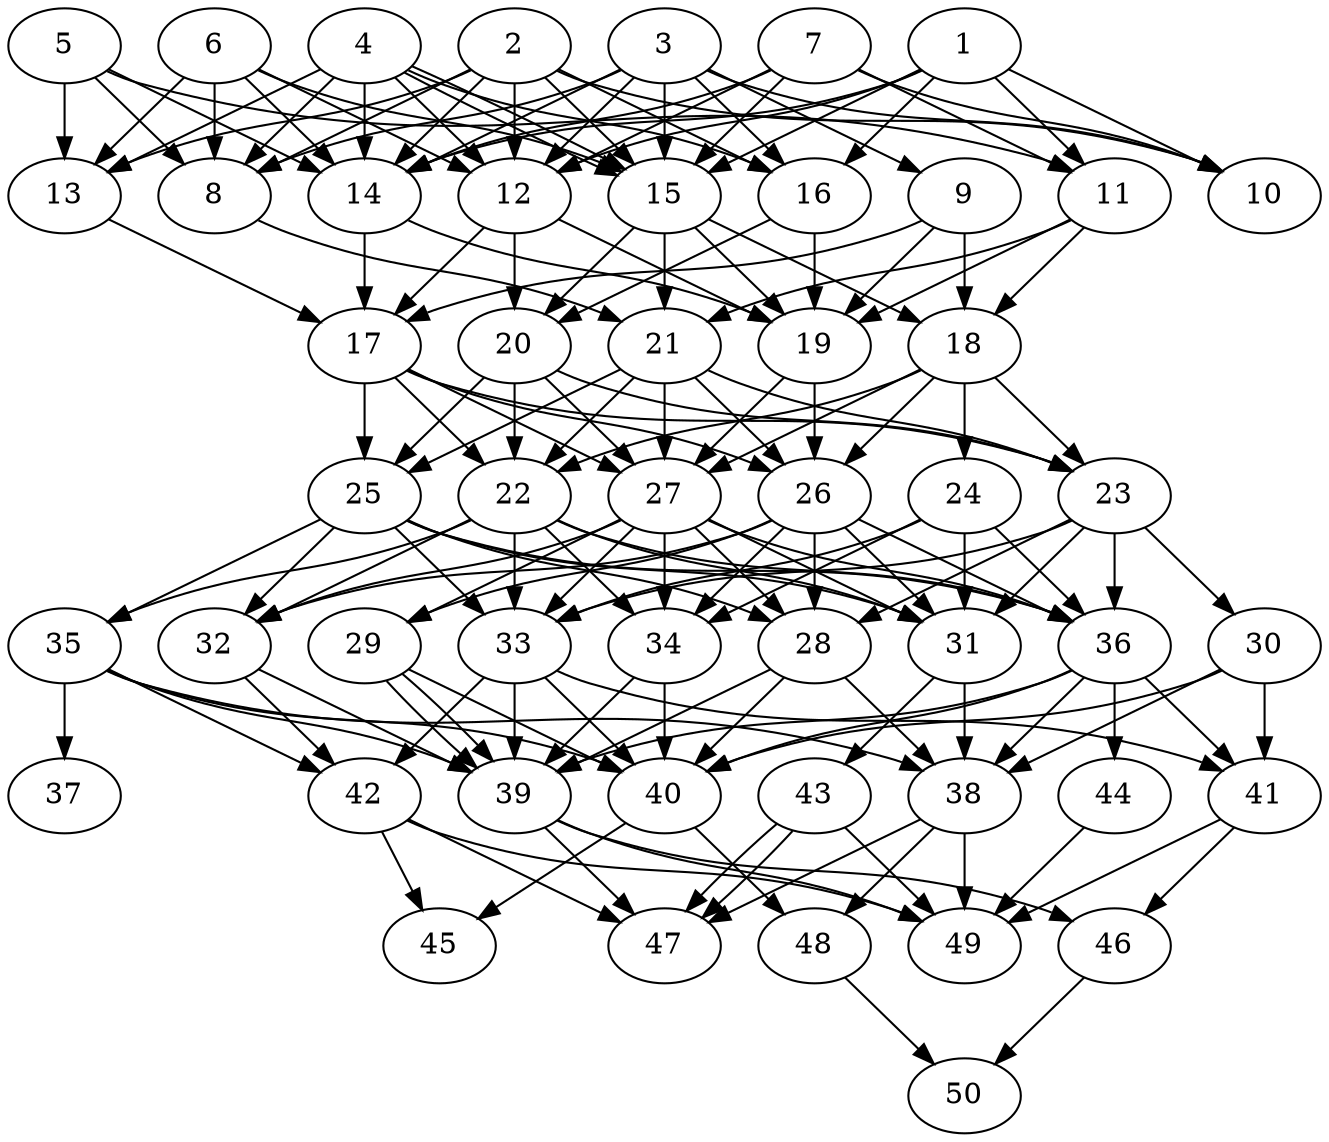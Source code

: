 // DAG automatically generated by daggen at Thu Oct  3 14:07:57 2019
// ./daggen --dot -n 50 --ccr 0.5 --fat 0.5 --regular 0.5 --density 0.9 --mindata 5242880 --maxdata 52428800 
digraph G {
  1 [size="84946944", alpha="0.15", expect_size="42473472"] 
  1 -> 10 [size ="42473472"]
  1 -> 11 [size ="42473472"]
  1 -> 12 [size ="42473472"]
  1 -> 14 [size ="42473472"]
  1 -> 15 [size ="42473472"]
  1 -> 16 [size ="42473472"]
  2 [size="50180096", alpha="0.15", expect_size="25090048"] 
  2 -> 8 [size ="25090048"]
  2 -> 10 [size ="25090048"]
  2 -> 12 [size ="25090048"]
  2 -> 13 [size ="25090048"]
  2 -> 14 [size ="25090048"]
  2 -> 15 [size ="25090048"]
  2 -> 16 [size ="25090048"]
  3 [size="36024320", alpha="0.04", expect_size="18012160"] 
  3 -> 8 [size ="18012160"]
  3 -> 9 [size ="18012160"]
  3 -> 10 [size ="18012160"]
  3 -> 12 [size ="18012160"]
  3 -> 14 [size ="18012160"]
  3 -> 15 [size ="18012160"]
  3 -> 16 [size ="18012160"]
  4 [size="21153792", alpha="0.17", expect_size="10576896"] 
  4 -> 8 [size ="10576896"]
  4 -> 12 [size ="10576896"]
  4 -> 13 [size ="10576896"]
  4 -> 14 [size ="10576896"]
  4 -> 15 [size ="10576896"]
  4 -> 15 [size ="10576896"]
  4 -> 16 [size ="10576896"]
  5 [size="89317376", alpha="0.11", expect_size="44658688"] 
  5 -> 8 [size ="44658688"]
  5 -> 11 [size ="44658688"]
  5 -> 13 [size ="44658688"]
  5 -> 14 [size ="44658688"]
  6 [size="31774720", alpha="0.19", expect_size="15887360"] 
  6 -> 8 [size ="15887360"]
  6 -> 12 [size ="15887360"]
  6 -> 13 [size ="15887360"]
  6 -> 14 [size ="15887360"]
  6 -> 15 [size ="15887360"]
  7 [size="22339584", alpha="0.06", expect_size="11169792"] 
  7 -> 10 [size ="11169792"]
  7 -> 11 [size ="11169792"]
  7 -> 12 [size ="11169792"]
  7 -> 14 [size ="11169792"]
  7 -> 15 [size ="11169792"]
  8 [size="70909952", alpha="0.17", expect_size="35454976"] 
  8 -> 21 [size ="35454976"]
  9 [size="51785728", alpha="0.05", expect_size="25892864"] 
  9 -> 17 [size ="25892864"]
  9 -> 18 [size ="25892864"]
  9 -> 19 [size ="25892864"]
  10 [size="31913984", alpha="0.11", expect_size="15956992"] 
  11 [size="24961024", alpha="0.04", expect_size="12480512"] 
  11 -> 18 [size ="12480512"]
  11 -> 19 [size ="12480512"]
  11 -> 21 [size ="12480512"]
  12 [size="96800768", alpha="0.03", expect_size="48400384"] 
  12 -> 17 [size ="48400384"]
  12 -> 19 [size ="48400384"]
  12 -> 20 [size ="48400384"]
  13 [size="72095744", alpha="0.11", expect_size="36047872"] 
  13 -> 17 [size ="36047872"]
  14 [size="90761216", alpha="0.12", expect_size="45380608"] 
  14 -> 17 [size ="45380608"]
  14 -> 19 [size ="45380608"]
  15 [size="74409984", alpha="0.02", expect_size="37204992"] 
  15 -> 18 [size ="37204992"]
  15 -> 19 [size ="37204992"]
  15 -> 20 [size ="37204992"]
  15 -> 21 [size ="37204992"]
  16 [size="30545920", alpha="0.01", expect_size="15272960"] 
  16 -> 19 [size ="15272960"]
  16 -> 20 [size ="15272960"]
  17 [size="25010176", alpha="0.18", expect_size="12505088"] 
  17 -> 22 [size ="12505088"]
  17 -> 23 [size ="12505088"]
  17 -> 25 [size ="12505088"]
  17 -> 26 [size ="12505088"]
  17 -> 27 [size ="12505088"]
  18 [size="55013376", alpha="0.20", expect_size="27506688"] 
  18 -> 22 [size ="27506688"]
  18 -> 23 [size ="27506688"]
  18 -> 24 [size ="27506688"]
  18 -> 26 [size ="27506688"]
  18 -> 27 [size ="27506688"]
  19 [size="40574976", alpha="0.07", expect_size="20287488"] 
  19 -> 26 [size ="20287488"]
  19 -> 27 [size ="20287488"]
  20 [size="66023424", alpha="0.08", expect_size="33011712"] 
  20 -> 22 [size ="33011712"]
  20 -> 23 [size ="33011712"]
  20 -> 25 [size ="33011712"]
  20 -> 27 [size ="33011712"]
  21 [size="22253568", alpha="0.04", expect_size="11126784"] 
  21 -> 22 [size ="11126784"]
  21 -> 23 [size ="11126784"]
  21 -> 25 [size ="11126784"]
  21 -> 26 [size ="11126784"]
  21 -> 27 [size ="11126784"]
  22 [size="43026432", alpha="0.09", expect_size="21513216"] 
  22 -> 31 [size ="21513216"]
  22 -> 32 [size ="21513216"]
  22 -> 33 [size ="21513216"]
  22 -> 34 [size ="21513216"]
  22 -> 35 [size ="21513216"]
  22 -> 36 [size ="21513216"]
  23 [size="55967744", alpha="0.20", expect_size="27983872"] 
  23 -> 28 [size ="27983872"]
  23 -> 30 [size ="27983872"]
  23 -> 31 [size ="27983872"]
  23 -> 33 [size ="27983872"]
  23 -> 36 [size ="27983872"]
  24 [size="14628864", alpha="0.12", expect_size="7314432"] 
  24 -> 31 [size ="7314432"]
  24 -> 33 [size ="7314432"]
  24 -> 34 [size ="7314432"]
  24 -> 36 [size ="7314432"]
  25 [size="70719488", alpha="0.02", expect_size="35359744"] 
  25 -> 28 [size ="35359744"]
  25 -> 31 [size ="35359744"]
  25 -> 32 [size ="35359744"]
  25 -> 33 [size ="35359744"]
  25 -> 35 [size ="35359744"]
  25 -> 36 [size ="35359744"]
  26 [size="82083840", alpha="0.15", expect_size="41041920"] 
  26 -> 28 [size ="41041920"]
  26 -> 29 [size ="41041920"]
  26 -> 31 [size ="41041920"]
  26 -> 32 [size ="41041920"]
  26 -> 34 [size ="41041920"]
  26 -> 36 [size ="41041920"]
  27 [size="85030912", alpha="0.12", expect_size="42515456"] 
  27 -> 28 [size ="42515456"]
  27 -> 29 [size ="42515456"]
  27 -> 31 [size ="42515456"]
  27 -> 32 [size ="42515456"]
  27 -> 33 [size ="42515456"]
  27 -> 34 [size ="42515456"]
  27 -> 36 [size ="42515456"]
  28 [size="75847680", alpha="0.01", expect_size="37923840"] 
  28 -> 38 [size ="37923840"]
  28 -> 39 [size ="37923840"]
  28 -> 40 [size ="37923840"]
  29 [size="74547200", alpha="0.19", expect_size="37273600"] 
  29 -> 39 [size ="37273600"]
  29 -> 39 [size ="37273600"]
  29 -> 40 [size ="37273600"]
  30 [size="13989888", alpha="0.01", expect_size="6994944"] 
  30 -> 38 [size ="6994944"]
  30 -> 40 [size ="6994944"]
  30 -> 41 [size ="6994944"]
  31 [size="51249152", alpha="0.07", expect_size="25624576"] 
  31 -> 38 [size ="25624576"]
  31 -> 43 [size ="25624576"]
  32 [size="72040448", alpha="0.10", expect_size="36020224"] 
  32 -> 39 [size ="36020224"]
  32 -> 42 [size ="36020224"]
  33 [size="21692416", alpha="0.07", expect_size="10846208"] 
  33 -> 39 [size ="10846208"]
  33 -> 40 [size ="10846208"]
  33 -> 41 [size ="10846208"]
  33 -> 42 [size ="10846208"]
  34 [size="20111360", alpha="0.01", expect_size="10055680"] 
  34 -> 39 [size ="10055680"]
  34 -> 40 [size ="10055680"]
  35 [size="77967360", alpha="0.09", expect_size="38983680"] 
  35 -> 37 [size ="38983680"]
  35 -> 38 [size ="38983680"]
  35 -> 39 [size ="38983680"]
  35 -> 40 [size ="38983680"]
  35 -> 42 [size ="38983680"]
  36 [size="85350400", alpha="0.00", expect_size="42675200"] 
  36 -> 38 [size ="42675200"]
  36 -> 39 [size ="42675200"]
  36 -> 40 [size ="42675200"]
  36 -> 41 [size ="42675200"]
  36 -> 44 [size ="42675200"]
  37 [size="63547392", alpha="0.15", expect_size="31773696"] 
  38 [size="24414208", alpha="0.19", expect_size="12207104"] 
  38 -> 47 [size ="12207104"]
  38 -> 48 [size ="12207104"]
  38 -> 49 [size ="12207104"]
  39 [size="28379136", alpha="0.10", expect_size="14189568"] 
  39 -> 46 [size ="14189568"]
  39 -> 47 [size ="14189568"]
  39 -> 49 [size ="14189568"]
  40 [size="22370304", alpha="0.12", expect_size="11185152"] 
  40 -> 45 [size ="11185152"]
  40 -> 48 [size ="11185152"]
  41 [size="27815936", alpha="0.17", expect_size="13907968"] 
  41 -> 46 [size ="13907968"]
  41 -> 49 [size ="13907968"]
  42 [size="59195392", alpha="0.09", expect_size="29597696"] 
  42 -> 45 [size ="29597696"]
  42 -> 47 [size ="29597696"]
  42 -> 49 [size ="29597696"]
  43 [size="14077952", alpha="0.10", expect_size="7038976"] 
  43 -> 47 [size ="7038976"]
  43 -> 47 [size ="7038976"]
  43 -> 49 [size ="7038976"]
  44 [size="48445440", alpha="0.12", expect_size="24222720"] 
  44 -> 49 [size ="24222720"]
  45 [size="53833728", alpha="0.07", expect_size="26916864"] 
  46 [size="94167040", alpha="0.17", expect_size="47083520"] 
  46 -> 50 [size ="47083520"]
  47 [size="95135744", alpha="0.03", expect_size="47567872"] 
  48 [size="71262208", alpha="0.03", expect_size="35631104"] 
  48 -> 50 [size ="35631104"]
  49 [size="67076096", alpha="0.16", expect_size="33538048"] 
  50 [size="18294784", alpha="0.11", expect_size="9147392"] 
}
